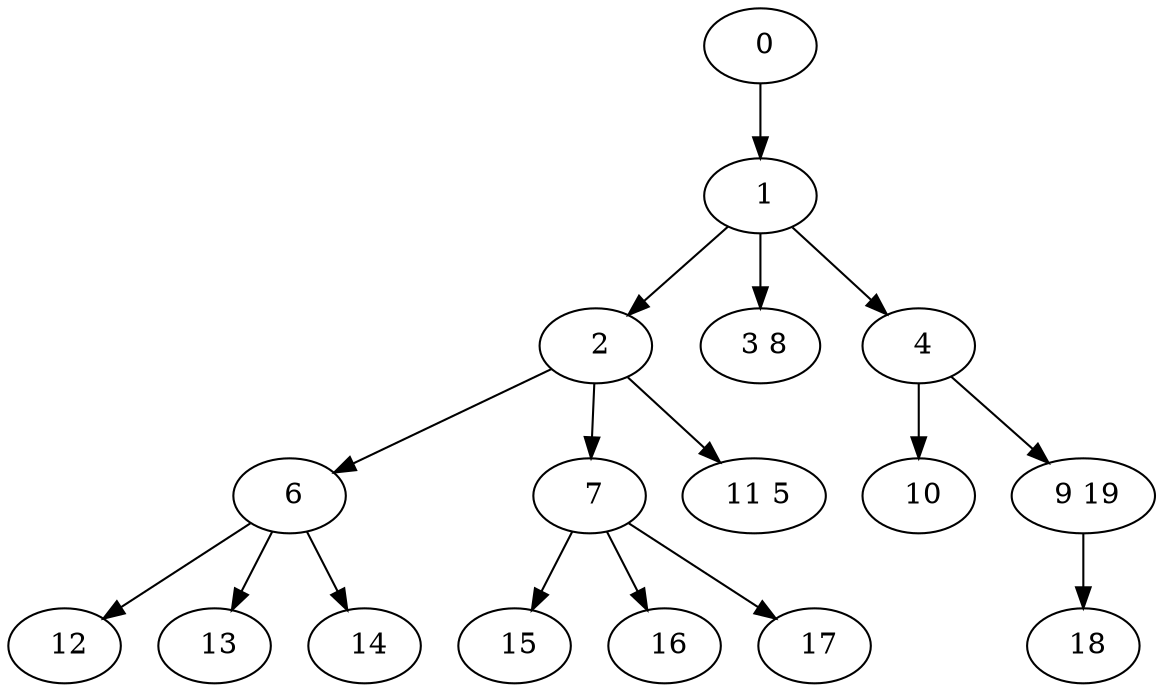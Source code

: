 digraph mytree {
" 1" -> " 2";
" 1" -> " 3 8";
" 1" -> " 4";
" 2" -> " 6";
" 2" -> " 7";
" 2" -> " 11 5";
" 3 8";
" 4" -> " 10";
" 4" -> " 9 19";
" 6" -> " 12";
" 6" -> " 13";
" 6" -> " 14";
" 7" -> " 15";
" 7" -> " 16";
" 7" -> " 17";
" 11 5";
" 10";
" 9 19" -> " 18";
" 12";
" 13";
" 14";
" 15";
" 16";
" 17";
" 18";
" 0" -> " 1";
}
